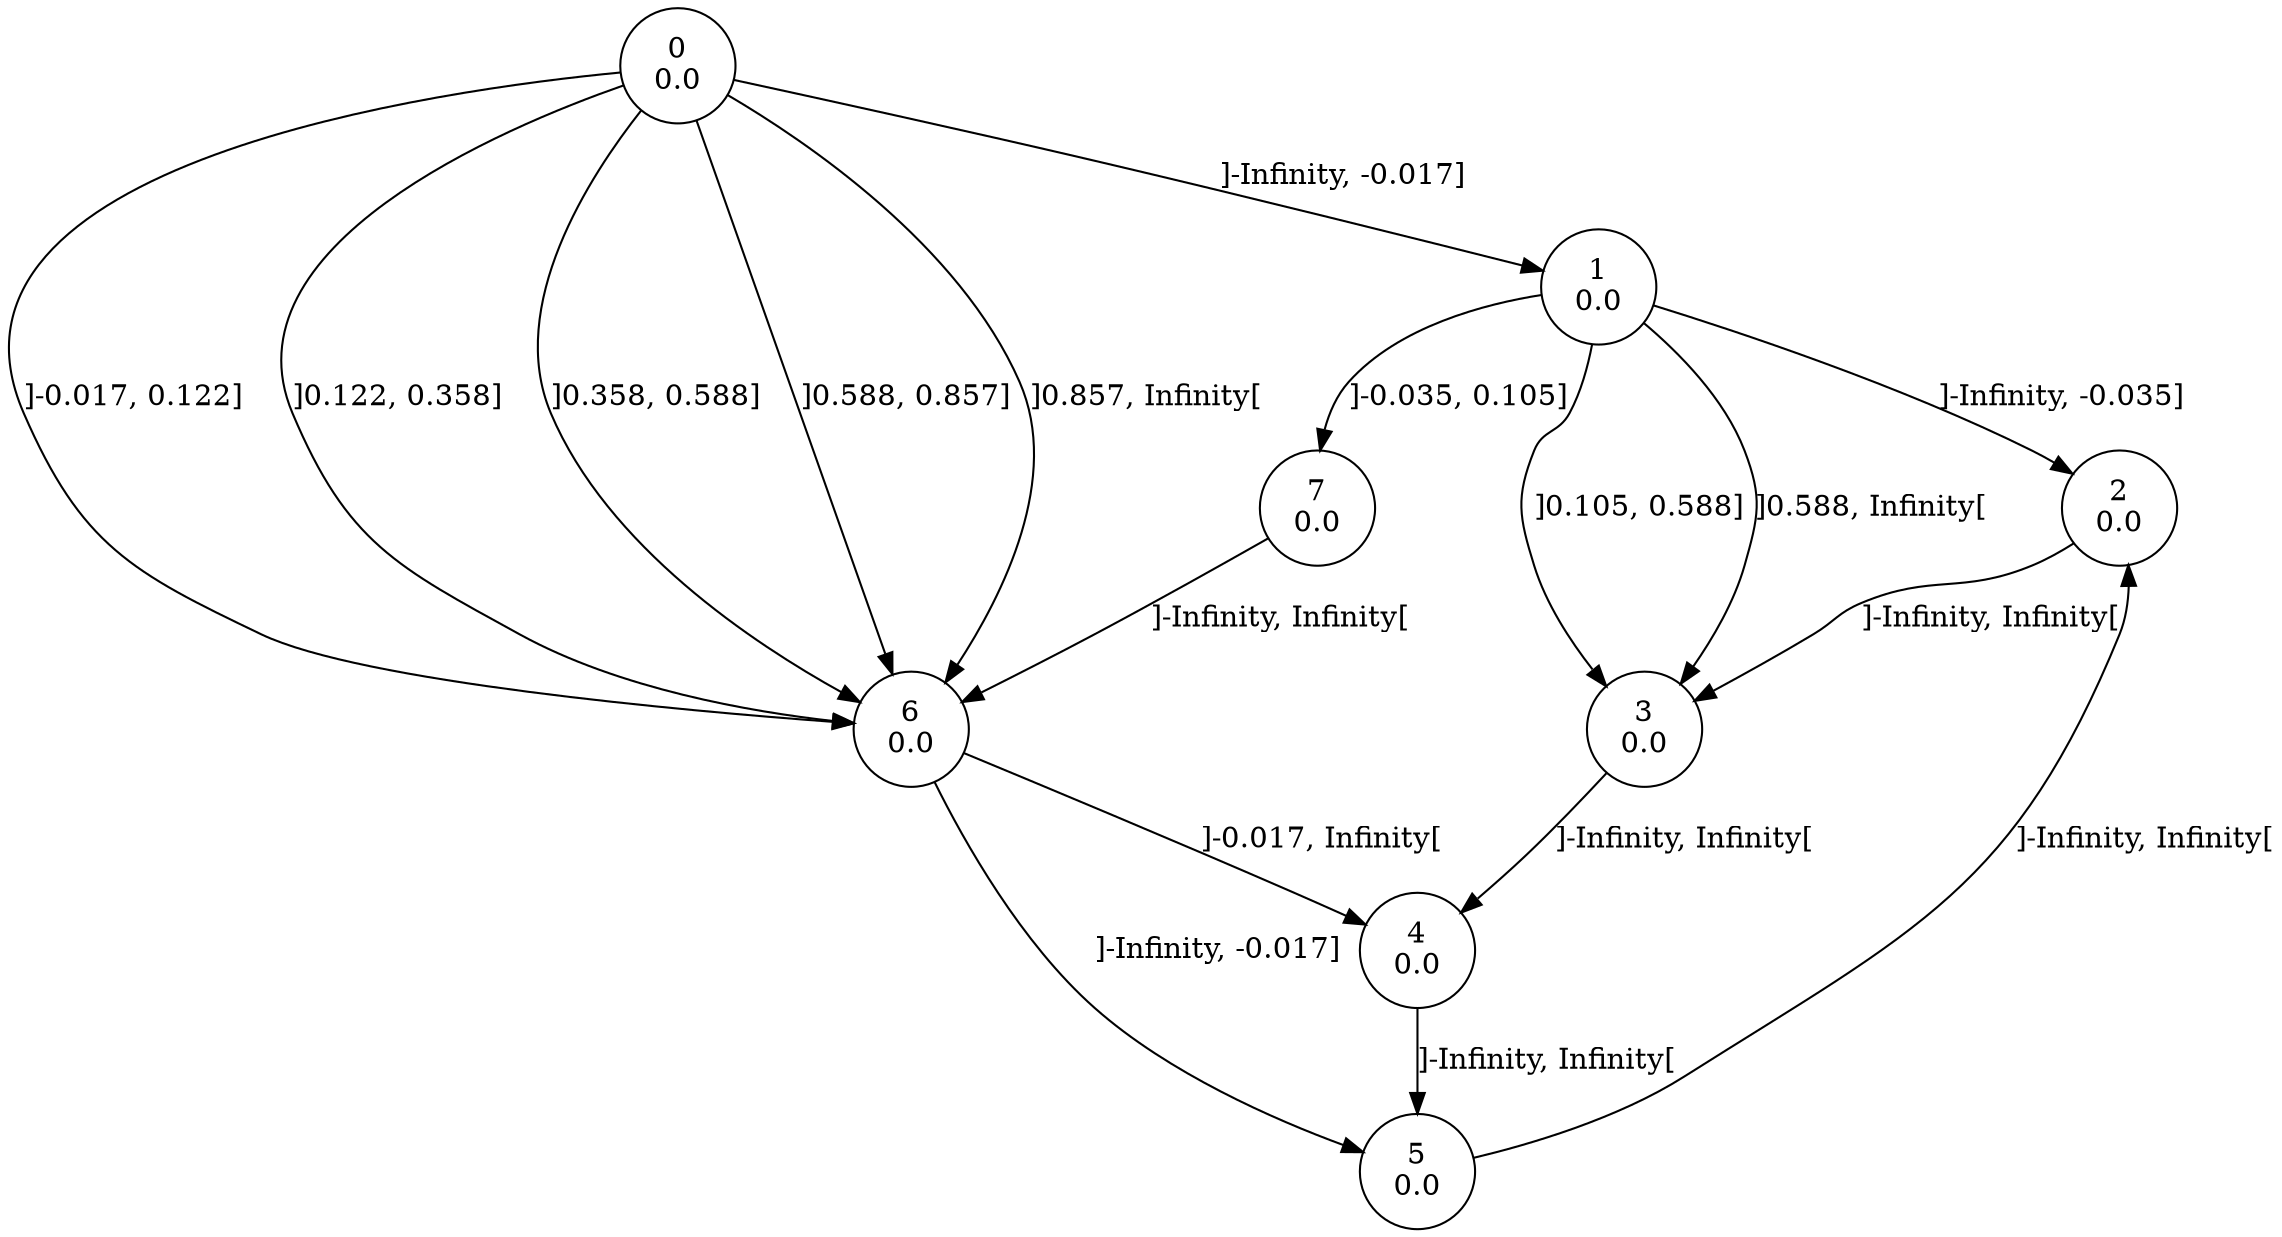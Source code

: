 digraph a {
0 [shape=circle, label="0\n0.0"];
	0->1 [ label="]-Infinity, -0.017]"];
	0->6 [ label="]-0.017, 0.122]"];
	0->6 [ label="]0.122, 0.358]"];
	0->6 [ label="]0.358, 0.588]"];
	0->6 [ label="]0.588, 0.857]"];
	0->6 [ label="]0.857, Infinity["];
1 [shape=circle, label="1\n0.0"];
	1->2 [ label="]-Infinity, -0.035]"];
	1->7 [ label="]-0.035, 0.105]"];
	1->3 [ label="]0.105, 0.588]"];
	1->3 [ label="]0.588, Infinity["];
2 [shape=circle, label="2\n0.0"];
	2->3 [ label="]-Infinity, Infinity["];
3 [shape=circle, label="3\n0.0"];
	3->4 [ label="]-Infinity, Infinity["];
4 [shape=circle, label="4\n0.0"];
	4->5 [ label="]-Infinity, Infinity["];
5 [shape=circle, label="5\n0.0"];
	5->2 [ label="]-Infinity, Infinity["];
6 [shape=circle, label="6\n0.0"];
	6->5 [ label="]-Infinity, -0.017]"];
	6->4 [ label="]-0.017, Infinity["];
7 [shape=circle, label="7\n0.0"];
	7->6 [ label="]-Infinity, Infinity["];
}